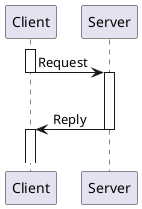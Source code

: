 @startuml client-server
'sequence diagram
participant Client
activate Client
Client -> Server: Request
deactivate Client
activate Server
|||
Server -> Client: Reply
deactivate Server
activate Client
|||

@enduml